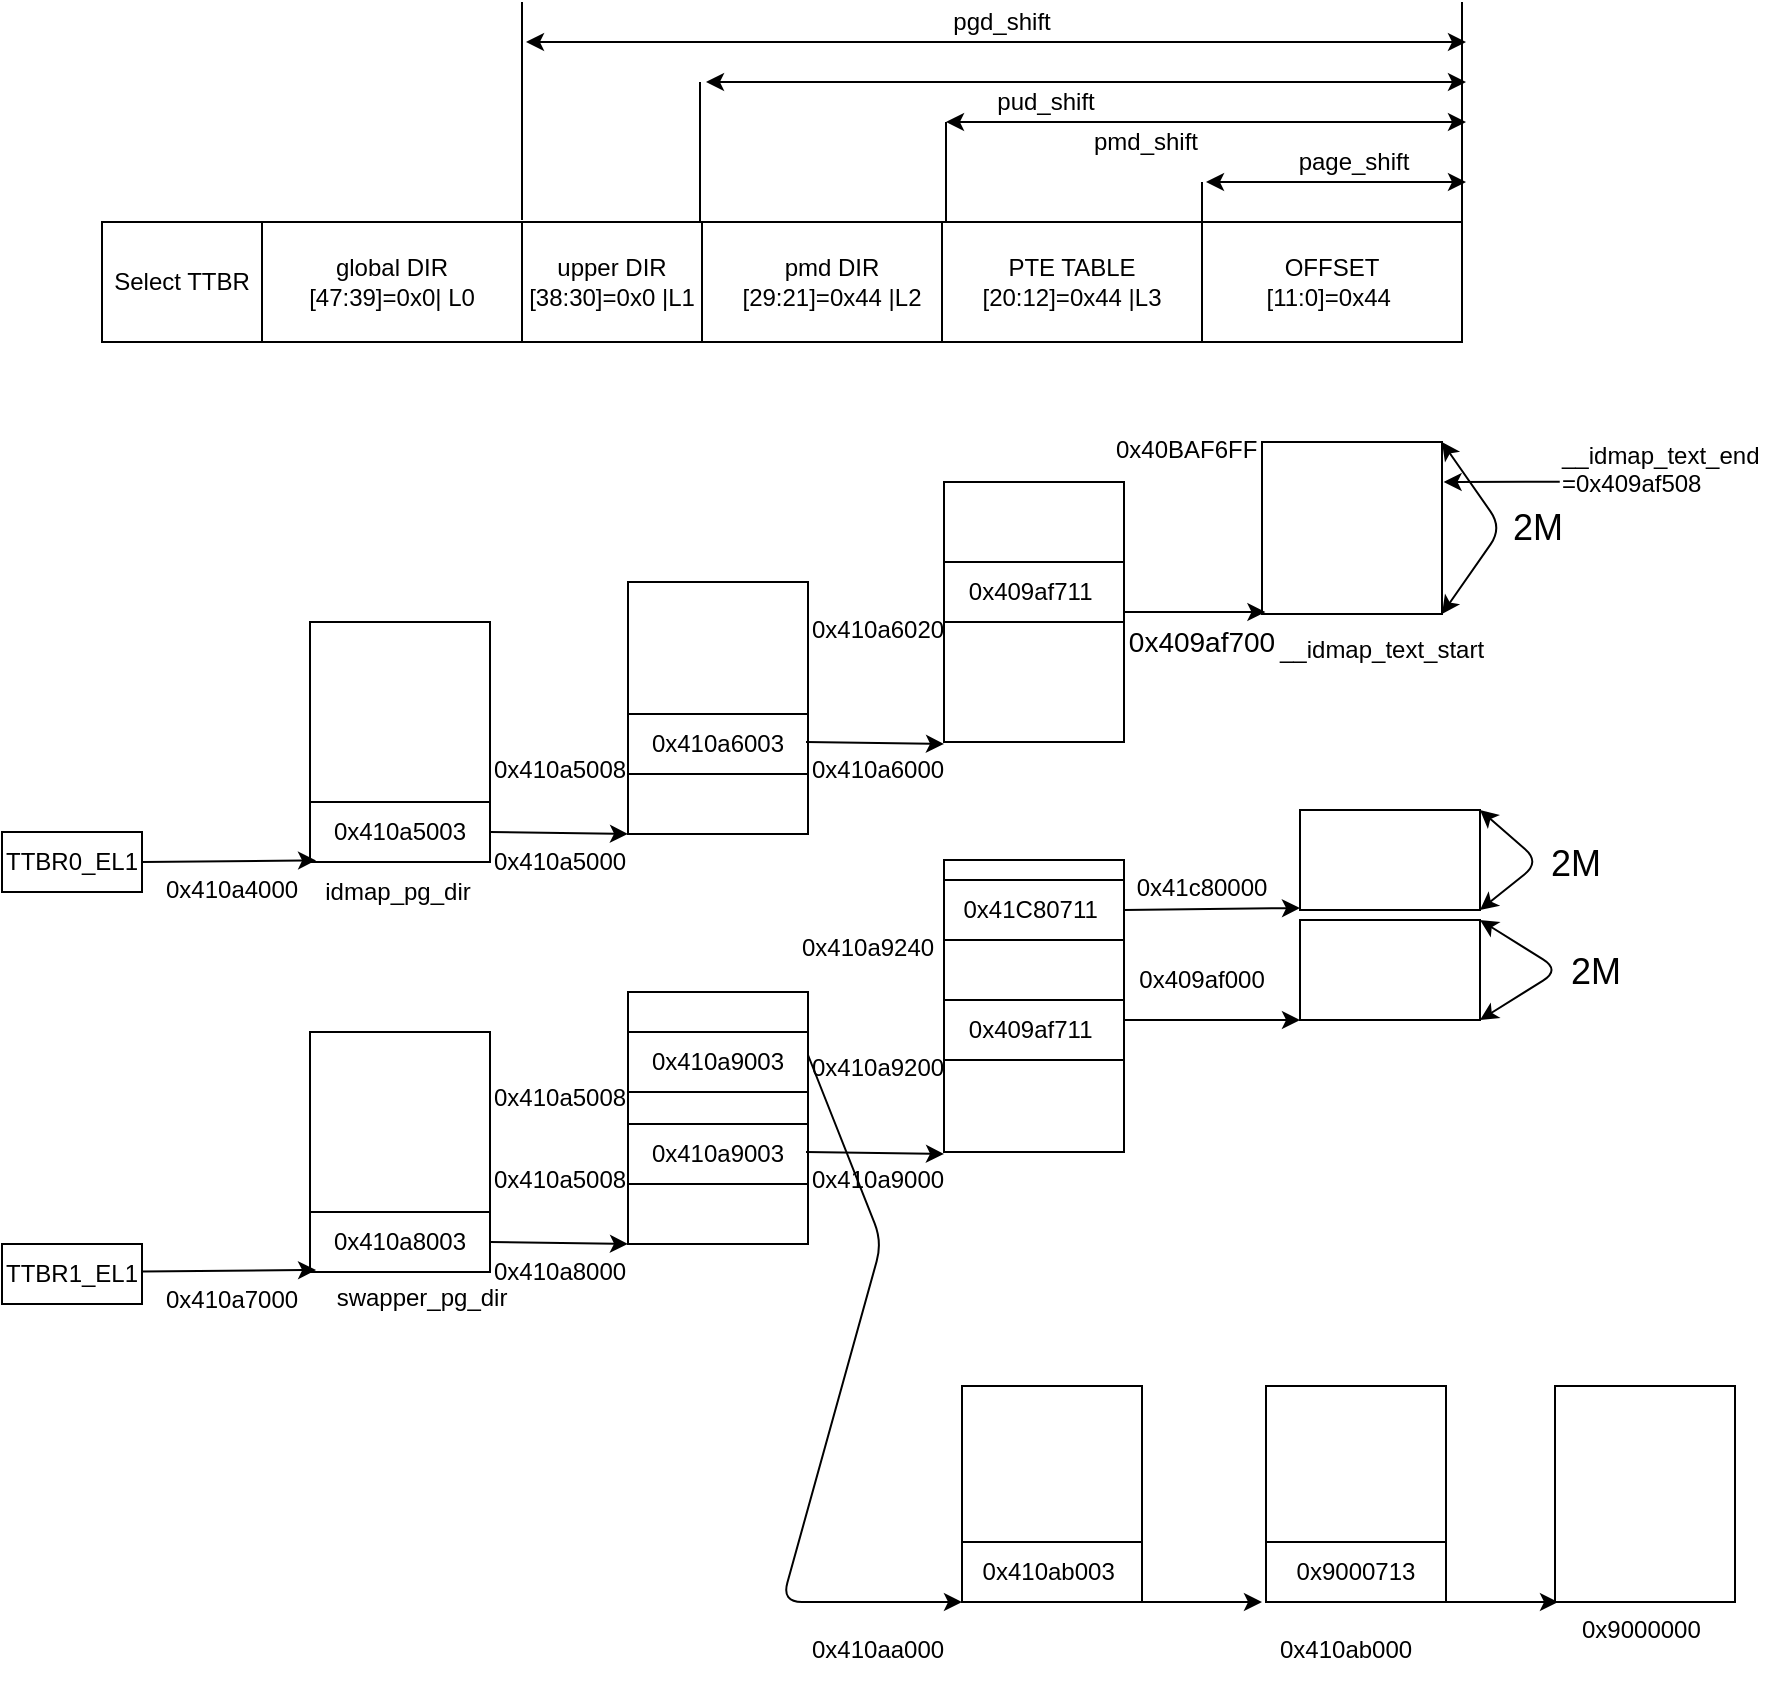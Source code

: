 <mxfile version="13.6.2" type="device"><diagram id="jogjM0BblvqriFZ8YtVY" name="Page-1"><mxGraphModel dx="2651" dy="1053" grid="1" gridSize="10" guides="1" tooltips="1" connect="1" arrows="1" fold="1" page="1" pageScale="1" pageWidth="827" pageHeight="1169" math="0" shadow="0"><root><mxCell id="0"/><mxCell id="1" parent="0"/><mxCell id="8LdxlUi28L0D28EUbNrq-1" value="" style="rounded=0;whiteSpace=wrap;html=1;" parent="1" vertex="1"><mxGeometry x="-320" y="620" width="540" height="60" as="geometry"/></mxCell><mxCell id="8LdxlUi28L0D28EUbNrq-10" value="global DIR&lt;br&gt;[47:39]=0x0| L0" style="rounded=0;whiteSpace=wrap;html=1;" parent="1" vertex="1"><mxGeometry x="-250" y="620" width="130" height="60" as="geometry"/></mxCell><mxCell id="8LdxlUi28L0D28EUbNrq-15" value="upper DIR&lt;br&gt;[38:30]=0x0 |L1" style="rounded=0;whiteSpace=wrap;html=1;" parent="1" vertex="1"><mxGeometry x="-120" y="620" width="90" height="60" as="geometry"/></mxCell><mxCell id="8LdxlUi28L0D28EUbNrq-17" value="Select TTBR" style="rounded=0;whiteSpace=wrap;html=1;" parent="1" vertex="1"><mxGeometry x="-330" y="620" width="80" height="60" as="geometry"/></mxCell><mxCell id="8LdxlUi28L0D28EUbNrq-31" value="pmd DIR&lt;br&gt;[29:21]=0x44 |L2" style="rounded=0;whiteSpace=wrap;html=1;" parent="1" vertex="1"><mxGeometry x="-30" y="620" width="130" height="60" as="geometry"/></mxCell><mxCell id="NkKJX1Fluzjaa6-fKmBA-1" value="PTE TABLE&lt;br&gt;[20:12]=0x44 |L3" style="rounded=0;whiteSpace=wrap;html=1;" parent="1" vertex="1"><mxGeometry x="90" y="620" width="130" height="60" as="geometry"/></mxCell><mxCell id="NkKJX1Fluzjaa6-fKmBA-2" value="OFFSET&lt;br&gt;[11:0]=0x44&amp;nbsp;" style="rounded=0;whiteSpace=wrap;html=1;" parent="1" vertex="1"><mxGeometry x="220" y="620" width="130" height="60" as="geometry"/></mxCell><mxCell id="2hbvxVVikS6BB5GCfv5k-1" value="" style="rounded=0;whiteSpace=wrap;html=1;" parent="1" vertex="1"><mxGeometry x="-67" y="800" width="90" height="108" as="geometry"/></mxCell><mxCell id="2hbvxVVikS6BB5GCfv5k-4" value="" style="rounded=0;whiteSpace=wrap;html=1;" parent="1" vertex="1"><mxGeometry x="-67" y="896" width="90" height="30" as="geometry"/></mxCell><mxCell id="2hbvxVVikS6BB5GCfv5k-9" value="" style="rounded=0;whiteSpace=wrap;html=1;" parent="1" vertex="1"><mxGeometry x="-226" y="820" width="90" height="120" as="geometry"/></mxCell><mxCell id="2hbvxVVikS6BB5GCfv5k-10" style="edgeStyle=none;rounded=0;orthogonalLoop=1;jettySize=auto;html=1;exitX=1;exitY=0.5;exitDx=0;exitDy=0;entryX=0;entryY=1;entryDx=0;entryDy=0;" parent="1" source="2hbvxVVikS6BB5GCfv5k-11" target="2hbvxVVikS6BB5GCfv5k-4" edge="1"><mxGeometry relative="1" as="geometry"/></mxCell><mxCell id="2hbvxVVikS6BB5GCfv5k-11" value="0x410a5003" style="rounded=0;whiteSpace=wrap;html=1;" parent="1" vertex="1"><mxGeometry x="-226" y="910" width="90" height="30" as="geometry"/></mxCell><mxCell id="2hbvxVVikS6BB5GCfv5k-17" value="&lt;div style=&quot;text-align: center&quot;&gt;&lt;span&gt;&lt;font face=&quot;helvetica&quot;&gt;0x410a4000&lt;/font&gt;&lt;/span&gt;&lt;/div&gt;" style="text;whiteSpace=wrap;html=1;" parent="1" vertex="1"><mxGeometry x="-300" y="940" width="90" height="30" as="geometry"/></mxCell><mxCell id="2hbvxVVikS6BB5GCfv5k-55" value="&lt;div style=&quot;text-align: center&quot;&gt;&lt;span&gt;&lt;font face=&quot;helvetica&quot;&gt;0x410a5000&lt;/font&gt;&lt;/span&gt;&lt;/div&gt;" style="text;whiteSpace=wrap;html=1;" parent="1" vertex="1"><mxGeometry x="-136" y="926" width="90" height="30" as="geometry"/></mxCell><mxCell id="2hbvxVVikS6BB5GCfv5k-56" value="&lt;div style=&quot;text-align: center&quot;&gt;&lt;span&gt;&lt;font face=&quot;helvetica&quot;&gt;0x410a5008&lt;/font&gt;&lt;/span&gt;&lt;/div&gt;" style="text;whiteSpace=wrap;html=1;" parent="1" vertex="1"><mxGeometry x="-136" y="880" width="90" height="30" as="geometry"/></mxCell><mxCell id="2hbvxVVikS6BB5GCfv5k-57" value="0x410a6003" style="rounded=0;whiteSpace=wrap;html=1;" parent="1" vertex="1"><mxGeometry x="-67" y="866" width="90" height="30" as="geometry"/></mxCell><mxCell id="2hbvxVVikS6BB5GCfv5k-58" value="" style="rounded=0;whiteSpace=wrap;html=1;" parent="1" vertex="1"><mxGeometry x="91" y="750" width="90" height="130" as="geometry"/></mxCell><mxCell id="2hbvxVVikS6BB5GCfv5k-59" style="edgeStyle=none;rounded=0;orthogonalLoop=1;jettySize=auto;html=1;exitX=1;exitY=0.5;exitDx=0;exitDy=0;entryX=0;entryY=1;entryDx=0;entryDy=0;" parent="1" edge="1"><mxGeometry relative="1" as="geometry"><mxPoint x="22" y="880" as="sourcePoint"/><mxPoint x="91" y="881" as="targetPoint"/></mxGeometry></mxCell><mxCell id="2hbvxVVikS6BB5GCfv5k-60" value="&lt;div style=&quot;text-align: center&quot;&gt;&lt;span&gt;&lt;font face=&quot;helvetica&quot;&gt;0x410a6000&lt;/font&gt;&lt;/span&gt;&lt;/div&gt;" style="text;whiteSpace=wrap;html=1;" parent="1" vertex="1"><mxGeometry x="23" y="880" width="90" height="30" as="geometry"/></mxCell><mxCell id="2hbvxVVikS6BB5GCfv5k-63" value="0x409af711&amp;nbsp;" style="rounded=0;whiteSpace=wrap;html=1;" parent="1" vertex="1"><mxGeometry x="91" y="790" width="90" height="30" as="geometry"/></mxCell><mxCell id="2hbvxVVikS6BB5GCfv5k-65" value="&lt;div style=&quot;text-align: center&quot;&gt;&lt;span&gt;&lt;font face=&quot;helvetica&quot;&gt;0x410a6020&lt;/font&gt;&lt;/span&gt;&lt;/div&gt;" style="text;whiteSpace=wrap;html=1;" parent="1" vertex="1"><mxGeometry x="23" y="810" width="90" height="30" as="geometry"/></mxCell><mxCell id="2hbvxVVikS6BB5GCfv5k-66" value="" style="rounded=0;whiteSpace=wrap;html=1;" parent="1" vertex="1"><mxGeometry x="250" y="730" width="90" height="86" as="geometry"/></mxCell><mxCell id="2hbvxVVikS6BB5GCfv5k-67" value="" style="endArrow=classic;html=1;" parent="1" source="2hbvxVVikS6BB5GCfv5k-58" edge="1"><mxGeometry width="50" height="50" relative="1" as="geometry"><mxPoint x="181" y="865" as="sourcePoint"/><mxPoint x="251.711" y="815" as="targetPoint"/></mxGeometry></mxCell><mxCell id="2hbvxVVikS6BB5GCfv5k-71" value="&lt;font style=&quot;font-size: 14px&quot;&gt;0x409af700&lt;/font&gt;" style="text;html=1;strokeColor=none;fillColor=none;align=center;verticalAlign=middle;whiteSpace=wrap;rounded=0;" parent="1" vertex="1"><mxGeometry x="200" y="820" width="40" height="20" as="geometry"/></mxCell><mxCell id="2hbvxVVikS6BB5GCfv5k-76" value="" style="endArrow=classic;startArrow=classic;html=1;entryX=1;entryY=0;entryDx=0;entryDy=0;exitX=1;exitY=1;exitDx=0;exitDy=0;" parent="1" source="2hbvxVVikS6BB5GCfv5k-66" target="2hbvxVVikS6BB5GCfv5k-66" edge="1"><mxGeometry width="50" height="50" relative="1" as="geometry"><mxPoint x="410" y="770" as="sourcePoint"/><mxPoint x="410" y="689" as="targetPoint"/><Array as="points"><mxPoint x="370" y="773"/></Array></mxGeometry></mxCell><mxCell id="2hbvxVVikS6BB5GCfv5k-77" value="&lt;font style=&quot;font-size: 18px&quot;&gt;2M&lt;/font&gt;" style="text;html=1;strokeColor=none;fillColor=none;align=center;verticalAlign=middle;whiteSpace=wrap;rounded=0;" parent="1" vertex="1"><mxGeometry x="367.5" y="763" width="40" height="20" as="geometry"/></mxCell><mxCell id="2hbvxVVikS6BB5GCfv5k-79" value="" style="rounded=0;whiteSpace=wrap;html=1;" parent="1" vertex="1"><mxGeometry x="-67" y="1005" width="90" height="108" as="geometry"/></mxCell><mxCell id="2hbvxVVikS6BB5GCfv5k-80" value="" style="rounded=0;whiteSpace=wrap;html=1;" parent="1" vertex="1"><mxGeometry x="-67" y="1101" width="90" height="30" as="geometry"/></mxCell><mxCell id="2hbvxVVikS6BB5GCfv5k-81" value="" style="rounded=0;whiteSpace=wrap;html=1;" parent="1" vertex="1"><mxGeometry x="-226" y="1025" width="90" height="120" as="geometry"/></mxCell><mxCell id="2hbvxVVikS6BB5GCfv5k-82" style="edgeStyle=none;rounded=0;orthogonalLoop=1;jettySize=auto;html=1;exitX=1;exitY=0.5;exitDx=0;exitDy=0;entryX=0;entryY=1;entryDx=0;entryDy=0;" parent="1" source="2hbvxVVikS6BB5GCfv5k-83" target="2hbvxVVikS6BB5GCfv5k-80" edge="1"><mxGeometry relative="1" as="geometry"/></mxCell><mxCell id="2hbvxVVikS6BB5GCfv5k-83" value="0x410a8003" style="rounded=0;whiteSpace=wrap;html=1;" parent="1" vertex="1"><mxGeometry x="-226" y="1115" width="90" height="30" as="geometry"/></mxCell><mxCell id="2hbvxVVikS6BB5GCfv5k-84" value="&lt;div style=&quot;text-align: center&quot;&gt;&lt;span&gt;&lt;font face=&quot;helvetica&quot;&gt;0x410a7000&lt;/font&gt;&lt;/span&gt;&lt;/div&gt;" style="text;whiteSpace=wrap;html=1;" parent="1" vertex="1"><mxGeometry x="-300" y="1145" width="90" height="30" as="geometry"/></mxCell><mxCell id="2hbvxVVikS6BB5GCfv5k-85" value="&lt;div style=&quot;text-align: center&quot;&gt;&lt;span&gt;&lt;font face=&quot;helvetica&quot;&gt;0x410a8000&lt;/font&gt;&lt;/span&gt;&lt;/div&gt;" style="text;whiteSpace=wrap;html=1;" parent="1" vertex="1"><mxGeometry x="-136" y="1131" width="90" height="30" as="geometry"/></mxCell><mxCell id="2hbvxVVikS6BB5GCfv5k-86" value="&lt;div style=&quot;text-align: center&quot;&gt;&lt;span&gt;&lt;font face=&quot;helvetica&quot;&gt;0x410a5008&lt;/font&gt;&lt;/span&gt;&lt;/div&gt;" style="text;whiteSpace=wrap;html=1;" parent="1" vertex="1"><mxGeometry x="-136" y="1085" width="90" height="30" as="geometry"/></mxCell><mxCell id="2hbvxVVikS6BB5GCfv5k-87" value="0x410a9003" style="rounded=0;whiteSpace=wrap;html=1;" parent="1" vertex="1"><mxGeometry x="-67" y="1071" width="90" height="30" as="geometry"/></mxCell><mxCell id="2hbvxVVikS6BB5GCfv5k-88" value="" style="rounded=0;whiteSpace=wrap;html=1;" parent="1" vertex="1"><mxGeometry x="91" y="939" width="90" height="146" as="geometry"/></mxCell><mxCell id="2hbvxVVikS6BB5GCfv5k-89" style="edgeStyle=none;rounded=0;orthogonalLoop=1;jettySize=auto;html=1;exitX=1;exitY=0.5;exitDx=0;exitDy=0;entryX=0;entryY=1;entryDx=0;entryDy=0;" parent="1" edge="1"><mxGeometry relative="1" as="geometry"><mxPoint x="22" y="1085" as="sourcePoint"/><mxPoint x="91" y="1086" as="targetPoint"/></mxGeometry></mxCell><mxCell id="2hbvxVVikS6BB5GCfv5k-90" value="&lt;div style=&quot;text-align: center&quot;&gt;&lt;span&gt;&lt;font face=&quot;helvetica&quot;&gt;0x410a9000&lt;/font&gt;&lt;/span&gt;&lt;/div&gt;" style="text;whiteSpace=wrap;html=1;" parent="1" vertex="1"><mxGeometry x="23" y="1085" width="90" height="30" as="geometry"/></mxCell><mxCell id="2hbvxVVikS6BB5GCfv5k-91" value="0x409af711&amp;nbsp;" style="rounded=0;whiteSpace=wrap;html=1;" parent="1" vertex="1"><mxGeometry x="91" y="1009" width="90" height="30" as="geometry"/></mxCell><mxCell id="2hbvxVVikS6BB5GCfv5k-92" value="&lt;div style=&quot;text-align: center&quot;&gt;&lt;font face=&quot;helvetica&quot;&gt;0x410a9200&lt;/font&gt;&lt;br&gt;&lt;/div&gt;" style="text;whiteSpace=wrap;html=1;" parent="1" vertex="1"><mxGeometry x="23" y="1029" width="90" height="30" as="geometry"/></mxCell><mxCell id="2hbvxVVikS6BB5GCfv5k-93" value="" style="rounded=0;whiteSpace=wrap;html=1;" parent="1" vertex="1"><mxGeometry x="269" y="914" width="90" height="50" as="geometry"/></mxCell><mxCell id="2hbvxVVikS6BB5GCfv5k-96" value="" style="endArrow=classic;startArrow=classic;html=1;entryX=1;entryY=0;entryDx=0;entryDy=0;exitX=1;exitY=1;exitDx=0;exitDy=0;" parent="1" source="2hbvxVVikS6BB5GCfv5k-93" target="2hbvxVVikS6BB5GCfv5k-93" edge="1"><mxGeometry width="50" height="50" relative="1" as="geometry"><mxPoint x="439" y="996" as="sourcePoint"/><mxPoint x="439" y="915" as="targetPoint"/><Array as="points"><mxPoint x="389" y="940"/></Array></mxGeometry></mxCell><mxCell id="2hbvxVVikS6BB5GCfv5k-97" value="&lt;font style=&quot;font-size: 18px&quot;&gt;2M&lt;/font&gt;" style="text;html=1;strokeColor=none;fillColor=none;align=center;verticalAlign=middle;whiteSpace=wrap;rounded=0;" parent="1" vertex="1"><mxGeometry x="387" y="931" width="40" height="20" as="geometry"/></mxCell><mxCell id="2hbvxVVikS6BB5GCfv5k-101" value="0x41C80711&amp;nbsp;" style="rounded=0;whiteSpace=wrap;html=1;" parent="1" vertex="1"><mxGeometry x="91" y="949" width="90" height="30" as="geometry"/></mxCell><mxCell id="2hbvxVVikS6BB5GCfv5k-104" value="&lt;div style=&quot;text-align: center&quot;&gt;&lt;font face=&quot;helvetica&quot;&gt;0x410a9240&lt;/font&gt;&lt;br&gt;&lt;/div&gt;" style="text;whiteSpace=wrap;html=1;" parent="1" vertex="1"><mxGeometry x="18" y="969" width="90" height="30" as="geometry"/></mxCell><mxCell id="2hbvxVVikS6BB5GCfv5k-105" value="" style="rounded=0;whiteSpace=wrap;html=1;" parent="1" vertex="1"><mxGeometry x="269" y="969" width="90" height="50" as="geometry"/></mxCell><mxCell id="2hbvxVVikS6BB5GCfv5k-106" value="" style="endArrow=classic;html=1;exitX=1;exitY=0.5;exitDx=0;exitDy=0;entryX=0;entryY=1;entryDx=0;entryDy=0;" parent="1" source="2hbvxVVikS6BB5GCfv5k-101" edge="1"><mxGeometry width="50" height="50" relative="1" as="geometry"><mxPoint x="190" y="999" as="sourcePoint"/><mxPoint x="269" y="963" as="targetPoint"/></mxGeometry></mxCell><mxCell id="2hbvxVVikS6BB5GCfv5k-108" value="" style="endArrow=classic;html=1;exitX=1;exitY=0.5;exitDx=0;exitDy=0;entryX=0;entryY=1;entryDx=0;entryDy=0;" parent="1" target="2hbvxVVikS6BB5GCfv5k-105" edge="1"><mxGeometry width="50" height="50" relative="1" as="geometry"><mxPoint x="181" y="1019" as="sourcePoint"/><mxPoint x="240" y="1019" as="targetPoint"/></mxGeometry></mxCell><mxCell id="2hbvxVVikS6BB5GCfv5k-109" value="" style="endArrow=classic;startArrow=classic;html=1;entryX=1;entryY=0;entryDx=0;entryDy=0;exitX=1;exitY=1;exitDx=0;exitDy=0;" parent="1" source="2hbvxVVikS6BB5GCfv5k-105" target="2hbvxVVikS6BB5GCfv5k-105" edge="1"><mxGeometry width="50" height="50" relative="1" as="geometry"><mxPoint x="389" y="1059" as="sourcePoint"/><mxPoint x="389" y="1009" as="targetPoint"/><Array as="points"><mxPoint x="399" y="994"/></Array></mxGeometry></mxCell><mxCell id="2hbvxVVikS6BB5GCfv5k-110" value="&lt;font style=&quot;font-size: 18px&quot;&gt;2M&lt;/font&gt;" style="text;html=1;strokeColor=none;fillColor=none;align=center;verticalAlign=middle;whiteSpace=wrap;rounded=0;" parent="1" vertex="1"><mxGeometry x="396.5" y="985" width="40" height="20" as="geometry"/></mxCell><mxCell id="2hbvxVVikS6BB5GCfv5k-112" value="0x41c80000" style="text;html=1;strokeColor=none;fillColor=none;align=center;verticalAlign=middle;whiteSpace=wrap;rounded=0;" parent="1" vertex="1"><mxGeometry x="200" y="943" width="40" height="20" as="geometry"/></mxCell><mxCell id="2hbvxVVikS6BB5GCfv5k-114" value="0x409af000" style="text;html=1;strokeColor=none;fillColor=none;align=center;verticalAlign=middle;whiteSpace=wrap;rounded=0;" parent="1" vertex="1"><mxGeometry x="200" y="989" width="40" height="20" as="geometry"/></mxCell><mxCell id="2hbvxVVikS6BB5GCfv5k-116" value="idmap_pg_dir" style="text;html=1;strokeColor=none;fillColor=none;align=center;verticalAlign=middle;whiteSpace=wrap;rounded=0;" parent="1" vertex="1"><mxGeometry x="-202" y="945" width="40" height="20" as="geometry"/></mxCell><mxCell id="2hbvxVVikS6BB5GCfv5k-118" value="swapper_pg_dir" style="text;html=1;strokeColor=none;fillColor=none;align=center;verticalAlign=middle;whiteSpace=wrap;rounded=0;" parent="1" vertex="1"><mxGeometry x="-190" y="1148" width="40" height="20" as="geometry"/></mxCell><mxCell id="2hbvxVVikS6BB5GCfv5k-120" value="TTBR0_EL1" style="rounded=0;whiteSpace=wrap;html=1;" parent="1" vertex="1"><mxGeometry x="-380" y="925" width="70" height="30" as="geometry"/></mxCell><mxCell id="2hbvxVVikS6BB5GCfv5k-121" value="" style="endArrow=classic;html=1;exitX=1;exitY=0.5;exitDx=0;exitDy=0;entryX=0.856;entryY=-0.027;entryDx=0;entryDy=0;entryPerimeter=0;" parent="1" source="2hbvxVVikS6BB5GCfv5k-120" target="2hbvxVVikS6BB5GCfv5k-17" edge="1"><mxGeometry width="50" height="50" relative="1" as="geometry"><mxPoint x="-300" y="930" as="sourcePoint"/><mxPoint x="-250" y="880" as="targetPoint"/></mxGeometry></mxCell><mxCell id="2hbvxVVikS6BB5GCfv5k-122" value="TTBR1_EL1" style="rounded=0;whiteSpace=wrap;html=1;" parent="1" vertex="1"><mxGeometry x="-380" y="1131" width="70" height="30" as="geometry"/></mxCell><mxCell id="2hbvxVVikS6BB5GCfv5k-123" value="" style="endArrow=classic;html=1;exitX=1;exitY=0.5;exitDx=0;exitDy=0;entryX=0.856;entryY=-0.027;entryDx=0;entryDy=0;entryPerimeter=0;" parent="1" edge="1"><mxGeometry width="50" height="50" relative="1" as="geometry"><mxPoint x="-310" y="1144.81" as="sourcePoint"/><mxPoint x="-222.96" y="1144" as="targetPoint"/></mxGeometry></mxCell><mxCell id="2hbvxVVikS6BB5GCfv5k-126" value="__idmap_text_start" style="text;whiteSpace=wrap;html=1;" parent="1" vertex="1"><mxGeometry x="257" y="820" width="130" height="30" as="geometry"/></mxCell><mxCell id="2hbvxVVikS6BB5GCfv5k-128" value="__idmap_text_end&lt;br&gt;=0x409af508" style="text;whiteSpace=wrap;html=1;" parent="1" vertex="1"><mxGeometry x="398" y="723" width="110" height="40" as="geometry"/></mxCell><mxCell id="2hbvxVVikS6BB5GCfv5k-129" value="" style="endArrow=classic;html=1;entryX=1.009;entryY=0.232;entryDx=0;entryDy=0;entryPerimeter=0;exitX=0.008;exitY=0.673;exitDx=0;exitDy=0;exitPerimeter=0;" parent="1" source="2hbvxVVikS6BB5GCfv5k-128" target="2hbvxVVikS6BB5GCfv5k-66" edge="1"><mxGeometry width="50" height="50" relative="1" as="geometry"><mxPoint x="330" y="710" as="sourcePoint"/><mxPoint x="340" y="752" as="targetPoint"/></mxGeometry></mxCell><mxCell id="2hbvxVVikS6BB5GCfv5k-130" value="&lt;div style=&quot;text-align: center&quot;&gt;&lt;font face=&quot;helvetica&quot;&gt;0x40BAF6FF&lt;/font&gt;&lt;/div&gt;" style="text;whiteSpace=wrap;html=1;" parent="1" vertex="1"><mxGeometry x="175" y="720" width="90" height="30" as="geometry"/></mxCell><mxCell id="s6u-cCBRzzgsNUjcH62i-1" value="" style="rounded=0;whiteSpace=wrap;html=1;" vertex="1" parent="1"><mxGeometry x="100" y="1202" width="90" height="108" as="geometry"/></mxCell><mxCell id="s6u-cCBRzzgsNUjcH62i-2" value="" style="rounded=0;whiteSpace=wrap;html=1;" vertex="1" parent="1"><mxGeometry x="252" y="1202" width="90" height="108" as="geometry"/></mxCell><mxCell id="s6u-cCBRzzgsNUjcH62i-3" value="0x410a9003" style="rounded=0;whiteSpace=wrap;html=1;" vertex="1" parent="1"><mxGeometry x="-67" y="1025" width="90" height="30" as="geometry"/></mxCell><mxCell id="s6u-cCBRzzgsNUjcH62i-4" value="&lt;div style=&quot;text-align: center&quot;&gt;&lt;span&gt;&lt;font face=&quot;helvetica&quot;&gt;0x410a5008&lt;/font&gt;&lt;/span&gt;&lt;/div&gt;" style="text;whiteSpace=wrap;html=1;" vertex="1" parent="1"><mxGeometry x="-136" y="1044" width="90" height="30" as="geometry"/></mxCell><mxCell id="s6u-cCBRzzgsNUjcH62i-5" value="" style="endArrow=classic;html=1;exitX=0;exitY=0.25;exitDx=0;exitDy=0;" edge="1" parent="1" source="2hbvxVVikS6BB5GCfv5k-92"><mxGeometry width="50" height="50" relative="1" as="geometry"><mxPoint x="30" y="1270" as="sourcePoint"/><mxPoint x="100" y="1310" as="targetPoint"/><Array as="points"><mxPoint x="60" y="1130"/><mxPoint x="10" y="1310"/></Array></mxGeometry></mxCell><mxCell id="s6u-cCBRzzgsNUjcH62i-6" value="&lt;div style=&quot;text-align: center&quot;&gt;&lt;span&gt;&lt;font face=&quot;helvetica&quot;&gt;0x410aa000&lt;/font&gt;&lt;/span&gt;&lt;/div&gt;" style="text;whiteSpace=wrap;html=1;" vertex="1" parent="1"><mxGeometry x="23" y="1320" width="90" height="30" as="geometry"/></mxCell><mxCell id="s6u-cCBRzzgsNUjcH62i-7" value="&lt;div style=&quot;text-align: center&quot;&gt;&lt;span&gt;&lt;font face=&quot;helvetica&quot;&gt;0x410ab000&lt;/font&gt;&lt;/span&gt;&lt;/div&gt;" style="text;whiteSpace=wrap;html=1;" vertex="1" parent="1"><mxGeometry x="257" y="1320" width="90" height="30" as="geometry"/></mxCell><mxCell id="s6u-cCBRzzgsNUjcH62i-8" value="" style="endArrow=classic;html=1;exitX=1;exitY=1;exitDx=0;exitDy=0;" edge="1" parent="1" source="s6u-cCBRzzgsNUjcH62i-1"><mxGeometry width="50" height="50" relative="1" as="geometry"><mxPoint x="200" y="1350" as="sourcePoint"/><mxPoint x="250" y="1310" as="targetPoint"/></mxGeometry></mxCell><mxCell id="s6u-cCBRzzgsNUjcH62i-10" value="" style="rounded=0;whiteSpace=wrap;html=1;" vertex="1" parent="1"><mxGeometry x="-320" y="620" width="540" height="60" as="geometry"/></mxCell><mxCell id="s6u-cCBRzzgsNUjcH62i-11" value="global DIR&lt;br&gt;[47:39]=0x0| L0" style="rounded=0;whiteSpace=wrap;html=1;" vertex="1" parent="1"><mxGeometry x="-250" y="620" width="130" height="60" as="geometry"/></mxCell><mxCell id="s6u-cCBRzzgsNUjcH62i-12" value="upper DIR&lt;br&gt;[38:30]=0x0 |L1" style="rounded=0;whiteSpace=wrap;html=1;" vertex="1" parent="1"><mxGeometry x="-120" y="620" width="90" height="60" as="geometry"/></mxCell><mxCell id="s6u-cCBRzzgsNUjcH62i-13" value="Select TTBR" style="rounded=0;whiteSpace=wrap;html=1;" vertex="1" parent="1"><mxGeometry x="-330" y="620" width="80" height="60" as="geometry"/></mxCell><mxCell id="s6u-cCBRzzgsNUjcH62i-14" value="pmd DIR&lt;br&gt;[29:21]=0x44 |L2" style="rounded=0;whiteSpace=wrap;html=1;" vertex="1" parent="1"><mxGeometry x="-30" y="620" width="130" height="60" as="geometry"/></mxCell><mxCell id="s6u-cCBRzzgsNUjcH62i-15" value="PTE TABLE&lt;br&gt;[20:12]=0x44 |L3" style="rounded=0;whiteSpace=wrap;html=1;" vertex="1" parent="1"><mxGeometry x="90" y="620" width="130" height="60" as="geometry"/></mxCell><mxCell id="s6u-cCBRzzgsNUjcH62i-16" value="OFFSET&lt;br&gt;[11:0]=0x44&amp;nbsp;" style="rounded=0;whiteSpace=wrap;html=1;" vertex="1" parent="1"><mxGeometry x="220" y="620" width="130" height="60" as="geometry"/></mxCell><mxCell id="s6u-cCBRzzgsNUjcH62i-17" value="" style="endArrow=none;html=1;exitX=1;exitY=0;exitDx=0;exitDy=0;" edge="1" parent="1" source="s6u-cCBRzzgsNUjcH62i-16"><mxGeometry width="50" height="50" relative="1" as="geometry"><mxPoint x="352" y="610" as="sourcePoint"/><mxPoint x="350" y="510" as="targetPoint"/></mxGeometry></mxCell><mxCell id="s6u-cCBRzzgsNUjcH62i-18" value="" style="endArrow=none;html=1;exitX=1;exitY=0;exitDx=0;exitDy=0;" edge="1" parent="1" source="s6u-cCBRzzgsNUjcH62i-15"><mxGeometry width="50" height="50" relative="1" as="geometry"><mxPoint x="112" y="740" as="sourcePoint"/><mxPoint x="220" y="600" as="targetPoint"/></mxGeometry></mxCell><mxCell id="s6u-cCBRzzgsNUjcH62i-19" value="" style="endArrow=none;html=1;" edge="1" parent="1"><mxGeometry width="50" height="50" relative="1" as="geometry"><mxPoint x="92" y="620" as="sourcePoint"/><mxPoint x="92" y="570" as="targetPoint"/></mxGeometry></mxCell><mxCell id="s6u-cCBRzzgsNUjcH62i-20" value="" style="endArrow=none;html=1;" edge="1" parent="1"><mxGeometry width="50" height="50" relative="1" as="geometry"><mxPoint x="-31" y="620" as="sourcePoint"/><mxPoint x="-31" y="550" as="targetPoint"/></mxGeometry></mxCell><mxCell id="s6u-cCBRzzgsNUjcH62i-21" value="" style="endArrow=none;html=1;" edge="1" parent="1"><mxGeometry width="50" height="50" relative="1" as="geometry"><mxPoint x="-120" y="619" as="sourcePoint"/><mxPoint x="-120" y="510" as="targetPoint"/></mxGeometry></mxCell><mxCell id="s6u-cCBRzzgsNUjcH62i-22" value="page_shift" style="text;html=1;strokeColor=none;fillColor=none;align=center;verticalAlign=middle;whiteSpace=wrap;rounded=0;" vertex="1" parent="1"><mxGeometry x="268.5" y="580" width="53.5" height="20" as="geometry"/></mxCell><mxCell id="s6u-cCBRzzgsNUjcH62i-23" value="" style="endArrow=classic;startArrow=classic;html=1;" edge="1" parent="1"><mxGeometry width="50" height="50" relative="1" as="geometry"><mxPoint x="222" y="600" as="sourcePoint"/><mxPoint x="352" y="600" as="targetPoint"/></mxGeometry></mxCell><mxCell id="s6u-cCBRzzgsNUjcH62i-24" value="" style="endArrow=classic;startArrow=classic;html=1;" edge="1" parent="1"><mxGeometry width="50" height="50" relative="1" as="geometry"><mxPoint x="92" y="570" as="sourcePoint"/><mxPoint x="352" y="570" as="targetPoint"/></mxGeometry></mxCell><mxCell id="s6u-cCBRzzgsNUjcH62i-25" value="pmd_shift" style="text;html=1;strokeColor=none;fillColor=none;align=center;verticalAlign=middle;whiteSpace=wrap;rounded=0;" vertex="1" parent="1"><mxGeometry x="172" y="570" width="40" height="20" as="geometry"/></mxCell><mxCell id="s6u-cCBRzzgsNUjcH62i-26" value="" style="endArrow=classic;startArrow=classic;html=1;" edge="1" parent="1"><mxGeometry width="50" height="50" relative="1" as="geometry"><mxPoint x="-28" y="550" as="sourcePoint"/><mxPoint x="352" y="550" as="targetPoint"/></mxGeometry></mxCell><mxCell id="s6u-cCBRzzgsNUjcH62i-27" value="pud_shift" style="text;html=1;strokeColor=none;fillColor=none;align=center;verticalAlign=middle;whiteSpace=wrap;rounded=0;" vertex="1" parent="1"><mxGeometry x="122" y="550" width="40" height="20" as="geometry"/></mxCell><mxCell id="s6u-cCBRzzgsNUjcH62i-28" value="" style="endArrow=classic;startArrow=classic;html=1;" edge="1" parent="1"><mxGeometry width="50" height="50" relative="1" as="geometry"><mxPoint x="-118" y="530" as="sourcePoint"/><mxPoint x="352" y="530" as="targetPoint"/></mxGeometry></mxCell><mxCell id="s6u-cCBRzzgsNUjcH62i-29" value="pgd_shift" style="text;html=1;strokeColor=none;fillColor=none;align=center;verticalAlign=middle;whiteSpace=wrap;rounded=0;" vertex="1" parent="1"><mxGeometry x="100" y="510" width="40" height="20" as="geometry"/></mxCell><mxCell id="s6u-cCBRzzgsNUjcH62i-30" value="0x410ab003&amp;nbsp;" style="rounded=0;whiteSpace=wrap;html=1;" vertex="1" parent="1"><mxGeometry x="100" y="1280" width="90" height="30" as="geometry"/></mxCell><mxCell id="s6u-cCBRzzgsNUjcH62i-31" value="0x9000713" style="rounded=0;whiteSpace=wrap;html=1;" vertex="1" parent="1"><mxGeometry x="252" y="1280" width="90" height="30" as="geometry"/></mxCell><mxCell id="s6u-cCBRzzgsNUjcH62i-32" value="" style="rounded=0;whiteSpace=wrap;html=1;" vertex="1" parent="1"><mxGeometry x="396.5" y="1202" width="90" height="108" as="geometry"/></mxCell><mxCell id="s6u-cCBRzzgsNUjcH62i-33" value="" style="endArrow=classic;html=1;exitX=1;exitY=1;exitDx=0;exitDy=0;" edge="1" parent="1"><mxGeometry width="50" height="50" relative="1" as="geometry"><mxPoint x="338" y="1310" as="sourcePoint"/><mxPoint x="398" y="1310" as="targetPoint"/></mxGeometry></mxCell><mxCell id="s6u-cCBRzzgsNUjcH62i-34" value="&lt;div style=&quot;text-align: center&quot;&gt;&lt;span&gt;&lt;font face=&quot;helvetica&quot;&gt;0x9000000&lt;/font&gt;&lt;/span&gt;&lt;/div&gt;" style="text;whiteSpace=wrap;html=1;" vertex="1" parent="1"><mxGeometry x="408" y="1310" width="90" height="30" as="geometry"/></mxCell></root></mxGraphModel></diagram></mxfile>